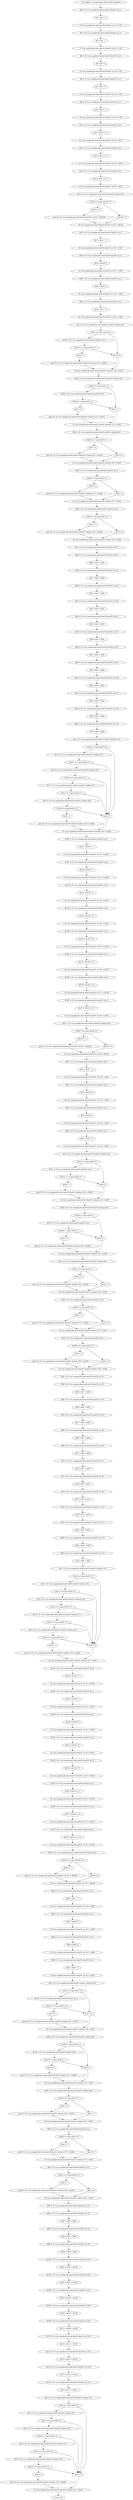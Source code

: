 digraph "unitGraph" {
    "r0 := @this: vm.compiler.jbe.dead.dead10.dead10"
    "$i0 = r0.<vm.compiler.jbe.dead.dead10.dead10: int j>"
    "$i1 = $i0 + 1"
    "r0.<vm.compiler.jbe.dead.dead10.dead10: int i1> = $i1"
    "$i2 = r0.<vm.compiler.jbe.dead.dead10.dead10: int j>"
    "$i3 = $i2 - 1"
    "r0.<vm.compiler.jbe.dead.dead10.dead10: int i2> = $i3"
    "$i4 = r0.<vm.compiler.jbe.dead.dead10.dead10: int j>"
    "$i5 = $i4 * 3"
    "r0.<vm.compiler.jbe.dead.dead10.dead10: int i3> = $i5"
    "$i6 = r0.<vm.compiler.jbe.dead.dead10.dead10: int j>"
    "$i7 = $i6 / 31"
    "r0.<vm.compiler.jbe.dead.dead10.dead10: int i4> = $i7"
    "$i8 = r0.<vm.compiler.jbe.dead.dead10.dead10: int j>"
    "$i9 = $i8 % 71"
    "r0.<vm.compiler.jbe.dead.dead10.dead10: int i5> = $i9"
    "$i10 = r0.<vm.compiler.jbe.dead.dead10.dead10: int j>"
    "$i11 = $i10 << 3"
    "r0.<vm.compiler.jbe.dead.dead10.dead10: int i6> = $i11"
    "$i12 = r0.<vm.compiler.jbe.dead.dead10.dead10: int j>"
    "$i13 = $i12 >> 4"
    "r0.<vm.compiler.jbe.dead.dead10.dead10: int i7> = $i13"
    "$i14 = r0.<vm.compiler.jbe.dead.dead10.dead10: int j>"
    "$i15 = $i14 >>> 5"
    "r0.<vm.compiler.jbe.dead.dead10.dead10: int i8> = $i15"
    "$z0 = r0.<vm.compiler.jbe.dead.dead10.dead10: boolean bol>"
    "if $z0 == 0 goto $b124 = 9"
    "$b124 = 7"
    "goto [?= r0.<vm.compiler.jbe.dead.dead10.dead10: int i9> = $b124]"
    "$b124 = 9"
    "r0.<vm.compiler.jbe.dead.dead10.dead10: int i9> = $b124"
    "$i16 = r0.<vm.compiler.jbe.dead.dead10.dead10: int j>"
    "$i17 = $i16 ^ -1"
    "r0.<vm.compiler.jbe.dead.dead10.dead10: int i10> = $i17"
    "$i18 = r0.<vm.compiler.jbe.dead.dead10.dead10: int j>"
    "$i19 = $i18 & 3"
    "r0.<vm.compiler.jbe.dead.dead10.dead10: int i11> = $i19"
    "$i20 = r0.<vm.compiler.jbe.dead.dead10.dead10: int j>"
    "$i21 = $i20 | 4"
    "r0.<vm.compiler.jbe.dead.dead10.dead10: int i12> = $i21"
    "$i22 = r0.<vm.compiler.jbe.dead.dead10.dead10: int j>"
    "$i23 = $i22 ^ 4"
    "r0.<vm.compiler.jbe.dead.dead10.dead10: int i13> = $i23"
    "$z1 = r0.<vm.compiler.jbe.dead.dead10.dead10: boolean bol>"
    "if $z1 == 0 goto $z19 = 0"
    "$i123 = r0.<vm.compiler.jbe.dead.dead10.dead10: int j>"
    "if $i123 >= 3 goto $z19 = 0"
    "$z19 = 1"
    "goto [?= r0.<vm.compiler.jbe.dead.dead10.dead10: boolean i14> = $z19]"
    "$z19 = 0"
    "r0.<vm.compiler.jbe.dead.dead10.dead10: boolean i14> = $z19"
    "$z20 = r0.<vm.compiler.jbe.dead.dead10.dead10: boolean bol>"
    "if $z20 != 0 goto $z21 = 1"
    "$i122 = r0.<vm.compiler.jbe.dead.dead10.dead10: int j>"
    "if $i122 > 4 goto $z21 = 1"
    "$z21 = 0"
    "goto [?= r0.<vm.compiler.jbe.dead.dead10.dead10: boolean i15> = $z21]"
    "$z21 = 1"
    "r0.<vm.compiler.jbe.dead.dead10.dead10: boolean i15> = $z21"
    "$z22 = r0.<vm.compiler.jbe.dead.dead10.dead10: boolean bol>"
    "if $z22 == 0 goto $z23 = 1"
    "$z23 = 0"
    "goto [?= r0.<vm.compiler.jbe.dead.dead10.dead10: boolean i16> = $z23]"
    "$z23 = 1"
    "r0.<vm.compiler.jbe.dead.dead10.dead10: boolean i16> = $z23"
    "$i24 = r0.<vm.compiler.jbe.dead.dead10.dead10: int j>"
    "if $i24 != 9 goto $z24 = 0"
    "$z24 = 1"
    "goto [?= r0.<vm.compiler.jbe.dead.dead10.dead10: boolean i17> = $z24]"
    "$z24 = 0"
    "r0.<vm.compiler.jbe.dead.dead10.dead10: boolean i17> = $z24"
    "$i25 = r0.<vm.compiler.jbe.dead.dead10.dead10: int j>"
    "if $i25 == 10 goto $z25 = 0"
    "$z25 = 1"
    "goto [?= r0.<vm.compiler.jbe.dead.dead10.dead10: boolean i18> = $z25]"
    "$z25 = 0"
    "r0.<vm.compiler.jbe.dead.dead10.dead10: boolean i18> = $z25"
    "$i27 = r0.<vm.compiler.jbe.dead.dead10.dead10: int i1>"
    "$i26 = r0.<vm.compiler.jbe.dead.dead10.dead10: int i2>"
    "$i29 = $i27 + $i26"
    "$i28 = r0.<vm.compiler.jbe.dead.dead10.dead10: int i3>"
    "$i31 = $i29 + $i28"
    "$i30 = r0.<vm.compiler.jbe.dead.dead10.dead10: int i4>"
    "$i33 = $i31 + $i30"
    "$i32 = r0.<vm.compiler.jbe.dead.dead10.dead10: int i5>"
    "$i35 = $i33 + $i32"
    "$i34 = r0.<vm.compiler.jbe.dead.dead10.dead10: int i6>"
    "$i37 = $i35 + $i34"
    "$i36 = r0.<vm.compiler.jbe.dead.dead10.dead10: int i7>"
    "$i39 = $i37 + $i36"
    "$i38 = r0.<vm.compiler.jbe.dead.dead10.dead10: int i8>"
    "$i41 = $i39 + $i38"
    "$i40 = r0.<vm.compiler.jbe.dead.dead10.dead10: int i9>"
    "$i43 = $i41 + $i40"
    "$i42 = r0.<vm.compiler.jbe.dead.dead10.dead10: int i10>"
    "$i45 = $i43 + $i42"
    "$i44 = r0.<vm.compiler.jbe.dead.dead10.dead10: int i11>"
    "$i47 = $i45 + $i44"
    "$i46 = r0.<vm.compiler.jbe.dead.dead10.dead10: int i12>"
    "$i49 = $i47 + $i46"
    "$i48 = r0.<vm.compiler.jbe.dead.dead10.dead10: int i13>"
    "i125 = $i49 + $i48"
    "$z2 = r0.<vm.compiler.jbe.dead.dead10.dead10: boolean i14>"
    "if $z2 == 0 goto $z26 = 0"
    "$z15 = r0.<vm.compiler.jbe.dead.dead10.dead10: boolean i15>"
    "if $z15 == 0 goto $z26 = 0"
    "$z16 = r0.<vm.compiler.jbe.dead.dead10.dead10: boolean i16>"
    "if $z16 == 0 goto $z26 = 0"
    "$z17 = r0.<vm.compiler.jbe.dead.dead10.dead10: boolean i17>"
    "if $z17 == 0 goto $z26 = 0"
    "$z18 = r0.<vm.compiler.jbe.dead.dead10.dead10: boolean i18>"
    "if $z18 == 0 goto $z26 = 0"
    "$z26 = 1"
    "goto [?= r0.<vm.compiler.jbe.dead.dead10.dead10: boolean i14> = $z26]"
    "$z26 = 0"
    "r0.<vm.compiler.jbe.dead.dead10.dead10: boolean i14> = $z26"
    "$i126 = r0.<vm.compiler.jbe.dead.dead10.dead10: int j>"
    "$i127 = $i126 + 1"
    "r0.<vm.compiler.jbe.dead.dead10.dead10: int i1> = $i127"
    "$i128 = r0.<vm.compiler.jbe.dead.dead10.dead10: int j>"
    "$i129 = $i128 - 1"
    "r0.<vm.compiler.jbe.dead.dead10.dead10: int i2> = $i129"
    "$i130 = r0.<vm.compiler.jbe.dead.dead10.dead10: int j>"
    "$i131 = $i130 * 3"
    "r0.<vm.compiler.jbe.dead.dead10.dead10: int i3> = $i131"
    "$i132 = r0.<vm.compiler.jbe.dead.dead10.dead10: int j>"
    "$i133 = $i132 / 31"
    "r0.<vm.compiler.jbe.dead.dead10.dead10: int i4> = $i133"
    "$i134 = r0.<vm.compiler.jbe.dead.dead10.dead10: int j>"
    "$i135 = $i134 % 71"
    "r0.<vm.compiler.jbe.dead.dead10.dead10: int i5> = $i135"
    "$i136 = r0.<vm.compiler.jbe.dead.dead10.dead10: int j>"
    "$i137 = $i136 << 3"
    "r0.<vm.compiler.jbe.dead.dead10.dead10: int i6> = $i137"
    "$i138 = r0.<vm.compiler.jbe.dead.dead10.dead10: int j>"
    "$i139 = $i138 >> 4"
    "r0.<vm.compiler.jbe.dead.dead10.dead10: int i7> = $i139"
    "$i140 = r0.<vm.compiler.jbe.dead.dead10.dead10: int j>"
    "$i141 = $i140 >>> 5"
    "r0.<vm.compiler.jbe.dead.dead10.dead10: int i8> = $i141"
    "$z27 = r0.<vm.compiler.jbe.dead.dead10.dead10: boolean bol>"
    "if $z27 == 0 goto $b142 = 9"
    "$b142 = 7"
    "goto [?= r0.<vm.compiler.jbe.dead.dead10.dead10: int i9> = $b142]"
    "$b142 = 9"
    "r0.<vm.compiler.jbe.dead.dead10.dead10: int i9> = $b142"
    "$i50 = r0.<vm.compiler.jbe.dead.dead10.dead10: int j>"
    "$i51 = $i50 ^ -1"
    "r0.<vm.compiler.jbe.dead.dead10.dead10: int i10> = $i51"
    "$i52 = r0.<vm.compiler.jbe.dead.dead10.dead10: int j>"
    "$i53 = $i52 & 3"
    "r0.<vm.compiler.jbe.dead.dead10.dead10: int i11> = $i53"
    "$i54 = r0.<vm.compiler.jbe.dead.dead10.dead10: int j>"
    "$i55 = $i54 | 4"
    "r0.<vm.compiler.jbe.dead.dead10.dead10: int i12> = $i55"
    "$i56 = r0.<vm.compiler.jbe.dead.dead10.dead10: int j>"
    "$i57 = $i56 ^ 4"
    "r0.<vm.compiler.jbe.dead.dead10.dead10: int i13> = $i57"
    "$z3 = r0.<vm.compiler.jbe.dead.dead10.dead10: boolean bol>"
    "if $z3 == 0 goto $z28 = 0"
    "$i121 = r0.<vm.compiler.jbe.dead.dead10.dead10: int j>"
    "if $i121 >= 3 goto $z28 = 0"
    "$z28 = 1"
    "goto [?= r0.<vm.compiler.jbe.dead.dead10.dead10: boolean i14> = $z28]"
    "$z28 = 0"
    "r0.<vm.compiler.jbe.dead.dead10.dead10: boolean i14> = $z28"
    "$z29 = r0.<vm.compiler.jbe.dead.dead10.dead10: boolean bol>"
    "if $z29 != 0 goto $z30 = 1"
    "$i120 = r0.<vm.compiler.jbe.dead.dead10.dead10: int j>"
    "if $i120 > 4 goto $z30 = 1"
    "$z30 = 0"
    "goto [?= r0.<vm.compiler.jbe.dead.dead10.dead10: boolean i15> = $z30]"
    "$z30 = 1"
    "r0.<vm.compiler.jbe.dead.dead10.dead10: boolean i15> = $z30"
    "$z31 = r0.<vm.compiler.jbe.dead.dead10.dead10: boolean bol>"
    "if $z31 == 0 goto $z32 = 1"
    "$z32 = 0"
    "goto [?= r0.<vm.compiler.jbe.dead.dead10.dead10: boolean i16> = $z32]"
    "$z32 = 1"
    "r0.<vm.compiler.jbe.dead.dead10.dead10: boolean i16> = $z32"
    "$i58 = r0.<vm.compiler.jbe.dead.dead10.dead10: int j>"
    "if $i58 != 9 goto $z33 = 0"
    "$z33 = 1"
    "goto [?= r0.<vm.compiler.jbe.dead.dead10.dead10: boolean i17> = $z33]"
    "$z33 = 0"
    "r0.<vm.compiler.jbe.dead.dead10.dead10: boolean i17> = $z33"
    "$i59 = r0.<vm.compiler.jbe.dead.dead10.dead10: int j>"
    "if $i59 == 10 goto $z34 = 0"
    "$z34 = 1"
    "goto [?= r0.<vm.compiler.jbe.dead.dead10.dead10: boolean i18> = $z34]"
    "$z34 = 0"
    "r0.<vm.compiler.jbe.dead.dead10.dead10: boolean i18> = $z34"
    "$i61 = r0.<vm.compiler.jbe.dead.dead10.dead10: int i1>"
    "$i60 = r0.<vm.compiler.jbe.dead.dead10.dead10: int i2>"
    "$i63 = $i61 + $i60"
    "$i62 = r0.<vm.compiler.jbe.dead.dead10.dead10: int i3>"
    "$i65 = $i63 + $i62"
    "$i64 = r0.<vm.compiler.jbe.dead.dead10.dead10: int i4>"
    "$i67 = $i65 + $i64"
    "$i66 = r0.<vm.compiler.jbe.dead.dead10.dead10: int i5>"
    "$i69 = $i67 + $i66"
    "$i68 = r0.<vm.compiler.jbe.dead.dead10.dead10: int i6>"
    "$i71 = $i69 + $i68"
    "$i70 = r0.<vm.compiler.jbe.dead.dead10.dead10: int i7>"
    "$i73 = $i71 + $i70"
    "$i72 = r0.<vm.compiler.jbe.dead.dead10.dead10: int i8>"
    "$i75 = $i73 + $i72"
    "$i74 = r0.<vm.compiler.jbe.dead.dead10.dead10: int i9>"
    "$i77 = $i75 + $i74"
    "$i76 = r0.<vm.compiler.jbe.dead.dead10.dead10: int i10>"
    "$i79 = $i77 + $i76"
    "$i78 = r0.<vm.compiler.jbe.dead.dead10.dead10: int i11>"
    "$i81 = $i79 + $i78"
    "$i80 = r0.<vm.compiler.jbe.dead.dead10.dead10: int i12>"
    "$i83 = $i81 + $i80"
    "$i82 = r0.<vm.compiler.jbe.dead.dead10.dead10: int i13>"
    "i143 = $i83 + $i82"
    "$z4 = r0.<vm.compiler.jbe.dead.dead10.dead10: boolean i14>"
    "if $z4 == 0 goto $z35 = 0"
    "$z11 = r0.<vm.compiler.jbe.dead.dead10.dead10: boolean i15>"
    "if $z11 == 0 goto $z35 = 0"
    "$z12 = r0.<vm.compiler.jbe.dead.dead10.dead10: boolean i16>"
    "if $z12 == 0 goto $z35 = 0"
    "$z13 = r0.<vm.compiler.jbe.dead.dead10.dead10: boolean i17>"
    "if $z13 == 0 goto $z35 = 0"
    "$z14 = r0.<vm.compiler.jbe.dead.dead10.dead10: boolean i18>"
    "if $z14 == 0 goto $z35 = 0"
    "$z35 = 1"
    "goto [?= r0.<vm.compiler.jbe.dead.dead10.dead10: boolean i14> = $z35]"
    "$z35 = 0"
    "r0.<vm.compiler.jbe.dead.dead10.dead10: boolean i14> = $z35"
    "$i144 = r0.<vm.compiler.jbe.dead.dead10.dead10: int j>"
    "$i145 = $i144 + 1"
    "r0.<vm.compiler.jbe.dead.dead10.dead10: int i1> = $i145"
    "$i146 = r0.<vm.compiler.jbe.dead.dead10.dead10: int j>"
    "$i147 = $i146 - 1"
    "r0.<vm.compiler.jbe.dead.dead10.dead10: int i2> = $i147"
    "$i148 = r0.<vm.compiler.jbe.dead.dead10.dead10: int j>"
    "$i149 = $i148 * 3"
    "r0.<vm.compiler.jbe.dead.dead10.dead10: int i3> = $i149"
    "$i150 = r0.<vm.compiler.jbe.dead.dead10.dead10: int j>"
    "$i151 = $i150 / 31"
    "r0.<vm.compiler.jbe.dead.dead10.dead10: int i4> = $i151"
    "$i152 = r0.<vm.compiler.jbe.dead.dead10.dead10: int j>"
    "$i153 = $i152 % 71"
    "r0.<vm.compiler.jbe.dead.dead10.dead10: int i5> = $i153"
    "$i154 = r0.<vm.compiler.jbe.dead.dead10.dead10: int j>"
    "$i155 = $i154 << 3"
    "r0.<vm.compiler.jbe.dead.dead10.dead10: int i6> = $i155"
    "$i156 = r0.<vm.compiler.jbe.dead.dead10.dead10: int j>"
    "$i157 = $i156 >> 4"
    "r0.<vm.compiler.jbe.dead.dead10.dead10: int i7> = $i157"
    "$i158 = r0.<vm.compiler.jbe.dead.dead10.dead10: int j>"
    "$i159 = $i158 >>> 5"
    "r0.<vm.compiler.jbe.dead.dead10.dead10: int i8> = $i159"
    "$z36 = r0.<vm.compiler.jbe.dead.dead10.dead10: boolean bol>"
    "if $z36 == 0 goto $b160 = 9"
    "$b160 = 7"
    "goto [?= r0.<vm.compiler.jbe.dead.dead10.dead10: int i9> = $b160]"
    "$b160 = 9"
    "r0.<vm.compiler.jbe.dead.dead10.dead10: int i9> = $b160"
    "$i84 = r0.<vm.compiler.jbe.dead.dead10.dead10: int j>"
    "$i85 = $i84 ^ -1"
    "r0.<vm.compiler.jbe.dead.dead10.dead10: int i10> = $i85"
    "$i86 = r0.<vm.compiler.jbe.dead.dead10.dead10: int j>"
    "$i87 = $i86 & 3"
    "r0.<vm.compiler.jbe.dead.dead10.dead10: int i11> = $i87"
    "$i88 = r0.<vm.compiler.jbe.dead.dead10.dead10: int j>"
    "$i89 = $i88 | 4"
    "r0.<vm.compiler.jbe.dead.dead10.dead10: int i12> = $i89"
    "$i90 = r0.<vm.compiler.jbe.dead.dead10.dead10: int j>"
    "$i91 = $i90 ^ 4"
    "r0.<vm.compiler.jbe.dead.dead10.dead10: int i13> = $i91"
    "$z5 = r0.<vm.compiler.jbe.dead.dead10.dead10: boolean bol>"
    "if $z5 == 0 goto $z37 = 0"
    "$i119 = r0.<vm.compiler.jbe.dead.dead10.dead10: int j>"
    "if $i119 >= 3 goto $z37 = 0"
    "$z37 = 1"
    "goto [?= r0.<vm.compiler.jbe.dead.dead10.dead10: boolean i14> = $z37]"
    "$z37 = 0"
    "r0.<vm.compiler.jbe.dead.dead10.dead10: boolean i14> = $z37"
    "$z38 = r0.<vm.compiler.jbe.dead.dead10.dead10: boolean bol>"
    "if $z38 != 0 goto $z39 = 1"
    "$i118 = r0.<vm.compiler.jbe.dead.dead10.dead10: int j>"
    "if $i118 > 4 goto $z39 = 1"
    "$z39 = 0"
    "goto [?= r0.<vm.compiler.jbe.dead.dead10.dead10: boolean i15> = $z39]"
    "$z39 = 1"
    "r0.<vm.compiler.jbe.dead.dead10.dead10: boolean i15> = $z39"
    "$z40 = r0.<vm.compiler.jbe.dead.dead10.dead10: boolean bol>"
    "if $z40 == 0 goto $z41 = 1"
    "$z41 = 0"
    "goto [?= r0.<vm.compiler.jbe.dead.dead10.dead10: boolean i16> = $z41]"
    "$z41 = 1"
    "r0.<vm.compiler.jbe.dead.dead10.dead10: boolean i16> = $z41"
    "$i92 = r0.<vm.compiler.jbe.dead.dead10.dead10: int j>"
    "if $i92 != 9 goto $z42 = 0"
    "$z42 = 1"
    "goto [?= r0.<vm.compiler.jbe.dead.dead10.dead10: boolean i17> = $z42]"
    "$z42 = 0"
    "r0.<vm.compiler.jbe.dead.dead10.dead10: boolean i17> = $z42"
    "$i93 = r0.<vm.compiler.jbe.dead.dead10.dead10: int j>"
    "if $i93 == 10 goto $z43 = 0"
    "$z43 = 1"
    "goto [?= r0.<vm.compiler.jbe.dead.dead10.dead10: boolean i18> = $z43]"
    "$z43 = 0"
    "r0.<vm.compiler.jbe.dead.dead10.dead10: boolean i18> = $z43"
    "$i95 = r0.<vm.compiler.jbe.dead.dead10.dead10: int i1>"
    "$i94 = r0.<vm.compiler.jbe.dead.dead10.dead10: int i2>"
    "$i97 = $i95 + $i94"
    "$i96 = r0.<vm.compiler.jbe.dead.dead10.dead10: int i3>"
    "$i99 = $i97 + $i96"
    "$i98 = r0.<vm.compiler.jbe.dead.dead10.dead10: int i4>"
    "$i101 = $i99 + $i98"
    "$i100 = r0.<vm.compiler.jbe.dead.dead10.dead10: int i5>"
    "$i103 = $i101 + $i100"
    "$i102 = r0.<vm.compiler.jbe.dead.dead10.dead10: int i6>"
    "$i105 = $i103 + $i102"
    "$i104 = r0.<vm.compiler.jbe.dead.dead10.dead10: int i7>"
    "$i107 = $i105 + $i104"
    "$i106 = r0.<vm.compiler.jbe.dead.dead10.dead10: int i8>"
    "$i109 = $i107 + $i106"
    "$i108 = r0.<vm.compiler.jbe.dead.dead10.dead10: int i9>"
    "$i111 = $i109 + $i108"
    "$i110 = r0.<vm.compiler.jbe.dead.dead10.dead10: int i10>"
    "$i113 = $i111 + $i110"
    "$i112 = r0.<vm.compiler.jbe.dead.dead10.dead10: int i11>"
    "$i115 = $i113 + $i112"
    "$i114 = r0.<vm.compiler.jbe.dead.dead10.dead10: int i12>"
    "$i117 = $i115 + $i114"
    "$i116 = r0.<vm.compiler.jbe.dead.dead10.dead10: int i13>"
    "i161 = $i117 + $i116"
    "$z6 = r0.<vm.compiler.jbe.dead.dead10.dead10: boolean i14>"
    "if $z6 == 0 goto $z44 = 0"
    "$z7 = r0.<vm.compiler.jbe.dead.dead10.dead10: boolean i15>"
    "if $z7 == 0 goto $z44 = 0"
    "$z8 = r0.<vm.compiler.jbe.dead.dead10.dead10: boolean i16>"
    "if $z8 == 0 goto $z44 = 0"
    "$z9 = r0.<vm.compiler.jbe.dead.dead10.dead10: boolean i17>"
    "if $z9 == 0 goto $z44 = 0"
    "$z10 = r0.<vm.compiler.jbe.dead.dead10.dead10: boolean i18>"
    "if $z10 == 0 goto $z44 = 0"
    "$z44 = 1"
    "goto [?= r0.<vm.compiler.jbe.dead.dead10.dead10: boolean i14> = $z44]"
    "$z44 = 0"
    "r0.<vm.compiler.jbe.dead.dead10.dead10: boolean i14> = $z44"
    "return i161"
    "r0 := @this: vm.compiler.jbe.dead.dead10.dead10"->"$i0 = r0.<vm.compiler.jbe.dead.dead10.dead10: int j>";
    "$i0 = r0.<vm.compiler.jbe.dead.dead10.dead10: int j>"->"$i1 = $i0 + 1";
    "$i1 = $i0 + 1"->"r0.<vm.compiler.jbe.dead.dead10.dead10: int i1> = $i1";
    "r0.<vm.compiler.jbe.dead.dead10.dead10: int i1> = $i1"->"$i2 = r0.<vm.compiler.jbe.dead.dead10.dead10: int j>";
    "$i2 = r0.<vm.compiler.jbe.dead.dead10.dead10: int j>"->"$i3 = $i2 - 1";
    "$i3 = $i2 - 1"->"r0.<vm.compiler.jbe.dead.dead10.dead10: int i2> = $i3";
    "r0.<vm.compiler.jbe.dead.dead10.dead10: int i2> = $i3"->"$i4 = r0.<vm.compiler.jbe.dead.dead10.dead10: int j>";
    "$i4 = r0.<vm.compiler.jbe.dead.dead10.dead10: int j>"->"$i5 = $i4 * 3";
    "$i5 = $i4 * 3"->"r0.<vm.compiler.jbe.dead.dead10.dead10: int i3> = $i5";
    "r0.<vm.compiler.jbe.dead.dead10.dead10: int i3> = $i5"->"$i6 = r0.<vm.compiler.jbe.dead.dead10.dead10: int j>";
    "$i6 = r0.<vm.compiler.jbe.dead.dead10.dead10: int j>"->"$i7 = $i6 / 31";
    "$i7 = $i6 / 31"->"r0.<vm.compiler.jbe.dead.dead10.dead10: int i4> = $i7";
    "r0.<vm.compiler.jbe.dead.dead10.dead10: int i4> = $i7"->"$i8 = r0.<vm.compiler.jbe.dead.dead10.dead10: int j>";
    "$i8 = r0.<vm.compiler.jbe.dead.dead10.dead10: int j>"->"$i9 = $i8 % 71";
    "$i9 = $i8 % 71"->"r0.<vm.compiler.jbe.dead.dead10.dead10: int i5> = $i9";
    "r0.<vm.compiler.jbe.dead.dead10.dead10: int i5> = $i9"->"$i10 = r0.<vm.compiler.jbe.dead.dead10.dead10: int j>";
    "$i10 = r0.<vm.compiler.jbe.dead.dead10.dead10: int j>"->"$i11 = $i10 << 3";
    "$i11 = $i10 << 3"->"r0.<vm.compiler.jbe.dead.dead10.dead10: int i6> = $i11";
    "r0.<vm.compiler.jbe.dead.dead10.dead10: int i6> = $i11"->"$i12 = r0.<vm.compiler.jbe.dead.dead10.dead10: int j>";
    "$i12 = r0.<vm.compiler.jbe.dead.dead10.dead10: int j>"->"$i13 = $i12 >> 4";
    "$i13 = $i12 >> 4"->"r0.<vm.compiler.jbe.dead.dead10.dead10: int i7> = $i13";
    "r0.<vm.compiler.jbe.dead.dead10.dead10: int i7> = $i13"->"$i14 = r0.<vm.compiler.jbe.dead.dead10.dead10: int j>";
    "$i14 = r0.<vm.compiler.jbe.dead.dead10.dead10: int j>"->"$i15 = $i14 >>> 5";
    "$i15 = $i14 >>> 5"->"r0.<vm.compiler.jbe.dead.dead10.dead10: int i8> = $i15";
    "r0.<vm.compiler.jbe.dead.dead10.dead10: int i8> = $i15"->"$z0 = r0.<vm.compiler.jbe.dead.dead10.dead10: boolean bol>";
    "$z0 = r0.<vm.compiler.jbe.dead.dead10.dead10: boolean bol>"->"if $z0 == 0 goto $b124 = 9";
    "if $z0 == 0 goto $b124 = 9"->"$b124 = 7";
    "if $z0 == 0 goto $b124 = 9"->"$b124 = 9";
    "$b124 = 7"->"goto [?= r0.<vm.compiler.jbe.dead.dead10.dead10: int i9> = $b124]";
    "goto [?= r0.<vm.compiler.jbe.dead.dead10.dead10: int i9> = $b124]"->"r0.<vm.compiler.jbe.dead.dead10.dead10: int i9> = $b124";
    "$b124 = 9"->"r0.<vm.compiler.jbe.dead.dead10.dead10: int i9> = $b124";
    "r0.<vm.compiler.jbe.dead.dead10.dead10: int i9> = $b124"->"$i16 = r0.<vm.compiler.jbe.dead.dead10.dead10: int j>";
    "$i16 = r0.<vm.compiler.jbe.dead.dead10.dead10: int j>"->"$i17 = $i16 ^ -1";
    "$i17 = $i16 ^ -1"->"r0.<vm.compiler.jbe.dead.dead10.dead10: int i10> = $i17";
    "r0.<vm.compiler.jbe.dead.dead10.dead10: int i10> = $i17"->"$i18 = r0.<vm.compiler.jbe.dead.dead10.dead10: int j>";
    "$i18 = r0.<vm.compiler.jbe.dead.dead10.dead10: int j>"->"$i19 = $i18 & 3";
    "$i19 = $i18 & 3"->"r0.<vm.compiler.jbe.dead.dead10.dead10: int i11> = $i19";
    "r0.<vm.compiler.jbe.dead.dead10.dead10: int i11> = $i19"->"$i20 = r0.<vm.compiler.jbe.dead.dead10.dead10: int j>";
    "$i20 = r0.<vm.compiler.jbe.dead.dead10.dead10: int j>"->"$i21 = $i20 | 4";
    "$i21 = $i20 | 4"->"r0.<vm.compiler.jbe.dead.dead10.dead10: int i12> = $i21";
    "r0.<vm.compiler.jbe.dead.dead10.dead10: int i12> = $i21"->"$i22 = r0.<vm.compiler.jbe.dead.dead10.dead10: int j>";
    "$i22 = r0.<vm.compiler.jbe.dead.dead10.dead10: int j>"->"$i23 = $i22 ^ 4";
    "$i23 = $i22 ^ 4"->"r0.<vm.compiler.jbe.dead.dead10.dead10: int i13> = $i23";
    "r0.<vm.compiler.jbe.dead.dead10.dead10: int i13> = $i23"->"$z1 = r0.<vm.compiler.jbe.dead.dead10.dead10: boolean bol>";
    "$z1 = r0.<vm.compiler.jbe.dead.dead10.dead10: boolean bol>"->"if $z1 == 0 goto $z19 = 0";
    "if $z1 == 0 goto $z19 = 0"->"$i123 = r0.<vm.compiler.jbe.dead.dead10.dead10: int j>";
    "if $z1 == 0 goto $z19 = 0"->"$z19 = 0";
    "$i123 = r0.<vm.compiler.jbe.dead.dead10.dead10: int j>"->"if $i123 >= 3 goto $z19 = 0";
    "if $i123 >= 3 goto $z19 = 0"->"$z19 = 1";
    "if $i123 >= 3 goto $z19 = 0"->"$z19 = 0";
    "$z19 = 1"->"goto [?= r0.<vm.compiler.jbe.dead.dead10.dead10: boolean i14> = $z19]";
    "goto [?= r0.<vm.compiler.jbe.dead.dead10.dead10: boolean i14> = $z19]"->"r0.<vm.compiler.jbe.dead.dead10.dead10: boolean i14> = $z19";
    "$z19 = 0"->"r0.<vm.compiler.jbe.dead.dead10.dead10: boolean i14> = $z19";
    "r0.<vm.compiler.jbe.dead.dead10.dead10: boolean i14> = $z19"->"$z20 = r0.<vm.compiler.jbe.dead.dead10.dead10: boolean bol>";
    "$z20 = r0.<vm.compiler.jbe.dead.dead10.dead10: boolean bol>"->"if $z20 != 0 goto $z21 = 1";
    "if $z20 != 0 goto $z21 = 1"->"$i122 = r0.<vm.compiler.jbe.dead.dead10.dead10: int j>";
    "if $z20 != 0 goto $z21 = 1"->"$z21 = 1";
    "$i122 = r0.<vm.compiler.jbe.dead.dead10.dead10: int j>"->"if $i122 > 4 goto $z21 = 1";
    "if $i122 > 4 goto $z21 = 1"->"$z21 = 0";
    "if $i122 > 4 goto $z21 = 1"->"$z21 = 1";
    "$z21 = 0"->"goto [?= r0.<vm.compiler.jbe.dead.dead10.dead10: boolean i15> = $z21]";
    "goto [?= r0.<vm.compiler.jbe.dead.dead10.dead10: boolean i15> = $z21]"->"r0.<vm.compiler.jbe.dead.dead10.dead10: boolean i15> = $z21";
    "$z21 = 1"->"r0.<vm.compiler.jbe.dead.dead10.dead10: boolean i15> = $z21";
    "r0.<vm.compiler.jbe.dead.dead10.dead10: boolean i15> = $z21"->"$z22 = r0.<vm.compiler.jbe.dead.dead10.dead10: boolean bol>";
    "$z22 = r0.<vm.compiler.jbe.dead.dead10.dead10: boolean bol>"->"if $z22 == 0 goto $z23 = 1";
    "if $z22 == 0 goto $z23 = 1"->"$z23 = 0";
    "if $z22 == 0 goto $z23 = 1"->"$z23 = 1";
    "$z23 = 0"->"goto [?= r0.<vm.compiler.jbe.dead.dead10.dead10: boolean i16> = $z23]";
    "goto [?= r0.<vm.compiler.jbe.dead.dead10.dead10: boolean i16> = $z23]"->"r0.<vm.compiler.jbe.dead.dead10.dead10: boolean i16> = $z23";
    "$z23 = 1"->"r0.<vm.compiler.jbe.dead.dead10.dead10: boolean i16> = $z23";
    "r0.<vm.compiler.jbe.dead.dead10.dead10: boolean i16> = $z23"->"$i24 = r0.<vm.compiler.jbe.dead.dead10.dead10: int j>";
    "$i24 = r0.<vm.compiler.jbe.dead.dead10.dead10: int j>"->"if $i24 != 9 goto $z24 = 0";
    "if $i24 != 9 goto $z24 = 0"->"$z24 = 1";
    "if $i24 != 9 goto $z24 = 0"->"$z24 = 0";
    "$z24 = 1"->"goto [?= r0.<vm.compiler.jbe.dead.dead10.dead10: boolean i17> = $z24]";
    "goto [?= r0.<vm.compiler.jbe.dead.dead10.dead10: boolean i17> = $z24]"->"r0.<vm.compiler.jbe.dead.dead10.dead10: boolean i17> = $z24";
    "$z24 = 0"->"r0.<vm.compiler.jbe.dead.dead10.dead10: boolean i17> = $z24";
    "r0.<vm.compiler.jbe.dead.dead10.dead10: boolean i17> = $z24"->"$i25 = r0.<vm.compiler.jbe.dead.dead10.dead10: int j>";
    "$i25 = r0.<vm.compiler.jbe.dead.dead10.dead10: int j>"->"if $i25 == 10 goto $z25 = 0";
    "if $i25 == 10 goto $z25 = 0"->"$z25 = 1";
    "if $i25 == 10 goto $z25 = 0"->"$z25 = 0";
    "$z25 = 1"->"goto [?= r0.<vm.compiler.jbe.dead.dead10.dead10: boolean i18> = $z25]";
    "goto [?= r0.<vm.compiler.jbe.dead.dead10.dead10: boolean i18> = $z25]"->"r0.<vm.compiler.jbe.dead.dead10.dead10: boolean i18> = $z25";
    "$z25 = 0"->"r0.<vm.compiler.jbe.dead.dead10.dead10: boolean i18> = $z25";
    "r0.<vm.compiler.jbe.dead.dead10.dead10: boolean i18> = $z25"->"$i27 = r0.<vm.compiler.jbe.dead.dead10.dead10: int i1>";
    "$i27 = r0.<vm.compiler.jbe.dead.dead10.dead10: int i1>"->"$i26 = r0.<vm.compiler.jbe.dead.dead10.dead10: int i2>";
    "$i26 = r0.<vm.compiler.jbe.dead.dead10.dead10: int i2>"->"$i29 = $i27 + $i26";
    "$i29 = $i27 + $i26"->"$i28 = r0.<vm.compiler.jbe.dead.dead10.dead10: int i3>";
    "$i28 = r0.<vm.compiler.jbe.dead.dead10.dead10: int i3>"->"$i31 = $i29 + $i28";
    "$i31 = $i29 + $i28"->"$i30 = r0.<vm.compiler.jbe.dead.dead10.dead10: int i4>";
    "$i30 = r0.<vm.compiler.jbe.dead.dead10.dead10: int i4>"->"$i33 = $i31 + $i30";
    "$i33 = $i31 + $i30"->"$i32 = r0.<vm.compiler.jbe.dead.dead10.dead10: int i5>";
    "$i32 = r0.<vm.compiler.jbe.dead.dead10.dead10: int i5>"->"$i35 = $i33 + $i32";
    "$i35 = $i33 + $i32"->"$i34 = r0.<vm.compiler.jbe.dead.dead10.dead10: int i6>";
    "$i34 = r0.<vm.compiler.jbe.dead.dead10.dead10: int i6>"->"$i37 = $i35 + $i34";
    "$i37 = $i35 + $i34"->"$i36 = r0.<vm.compiler.jbe.dead.dead10.dead10: int i7>";
    "$i36 = r0.<vm.compiler.jbe.dead.dead10.dead10: int i7>"->"$i39 = $i37 + $i36";
    "$i39 = $i37 + $i36"->"$i38 = r0.<vm.compiler.jbe.dead.dead10.dead10: int i8>";
    "$i38 = r0.<vm.compiler.jbe.dead.dead10.dead10: int i8>"->"$i41 = $i39 + $i38";
    "$i41 = $i39 + $i38"->"$i40 = r0.<vm.compiler.jbe.dead.dead10.dead10: int i9>";
    "$i40 = r0.<vm.compiler.jbe.dead.dead10.dead10: int i9>"->"$i43 = $i41 + $i40";
    "$i43 = $i41 + $i40"->"$i42 = r0.<vm.compiler.jbe.dead.dead10.dead10: int i10>";
    "$i42 = r0.<vm.compiler.jbe.dead.dead10.dead10: int i10>"->"$i45 = $i43 + $i42";
    "$i45 = $i43 + $i42"->"$i44 = r0.<vm.compiler.jbe.dead.dead10.dead10: int i11>";
    "$i44 = r0.<vm.compiler.jbe.dead.dead10.dead10: int i11>"->"$i47 = $i45 + $i44";
    "$i47 = $i45 + $i44"->"$i46 = r0.<vm.compiler.jbe.dead.dead10.dead10: int i12>";
    "$i46 = r0.<vm.compiler.jbe.dead.dead10.dead10: int i12>"->"$i49 = $i47 + $i46";
    "$i49 = $i47 + $i46"->"$i48 = r0.<vm.compiler.jbe.dead.dead10.dead10: int i13>";
    "$i48 = r0.<vm.compiler.jbe.dead.dead10.dead10: int i13>"->"i125 = $i49 + $i48";
    "i125 = $i49 + $i48"->"$z2 = r0.<vm.compiler.jbe.dead.dead10.dead10: boolean i14>";
    "$z2 = r0.<vm.compiler.jbe.dead.dead10.dead10: boolean i14>"->"if $z2 == 0 goto $z26 = 0";
    "if $z2 == 0 goto $z26 = 0"->"$z15 = r0.<vm.compiler.jbe.dead.dead10.dead10: boolean i15>";
    "if $z2 == 0 goto $z26 = 0"->"$z26 = 0";
    "$z15 = r0.<vm.compiler.jbe.dead.dead10.dead10: boolean i15>"->"if $z15 == 0 goto $z26 = 0";
    "if $z15 == 0 goto $z26 = 0"->"$z16 = r0.<vm.compiler.jbe.dead.dead10.dead10: boolean i16>";
    "if $z15 == 0 goto $z26 = 0"->"$z26 = 0";
    "$z16 = r0.<vm.compiler.jbe.dead.dead10.dead10: boolean i16>"->"if $z16 == 0 goto $z26 = 0";
    "if $z16 == 0 goto $z26 = 0"->"$z17 = r0.<vm.compiler.jbe.dead.dead10.dead10: boolean i17>";
    "if $z16 == 0 goto $z26 = 0"->"$z26 = 0";
    "$z17 = r0.<vm.compiler.jbe.dead.dead10.dead10: boolean i17>"->"if $z17 == 0 goto $z26 = 0";
    "if $z17 == 0 goto $z26 = 0"->"$z18 = r0.<vm.compiler.jbe.dead.dead10.dead10: boolean i18>";
    "if $z17 == 0 goto $z26 = 0"->"$z26 = 0";
    "$z18 = r0.<vm.compiler.jbe.dead.dead10.dead10: boolean i18>"->"if $z18 == 0 goto $z26 = 0";
    "if $z18 == 0 goto $z26 = 0"->"$z26 = 1";
    "if $z18 == 0 goto $z26 = 0"->"$z26 = 0";
    "$z26 = 1"->"goto [?= r0.<vm.compiler.jbe.dead.dead10.dead10: boolean i14> = $z26]";
    "goto [?= r0.<vm.compiler.jbe.dead.dead10.dead10: boolean i14> = $z26]"->"r0.<vm.compiler.jbe.dead.dead10.dead10: boolean i14> = $z26";
    "$z26 = 0"->"r0.<vm.compiler.jbe.dead.dead10.dead10: boolean i14> = $z26";
    "r0.<vm.compiler.jbe.dead.dead10.dead10: boolean i14> = $z26"->"$i126 = r0.<vm.compiler.jbe.dead.dead10.dead10: int j>";
    "$i126 = r0.<vm.compiler.jbe.dead.dead10.dead10: int j>"->"$i127 = $i126 + 1";
    "$i127 = $i126 + 1"->"r0.<vm.compiler.jbe.dead.dead10.dead10: int i1> = $i127";
    "r0.<vm.compiler.jbe.dead.dead10.dead10: int i1> = $i127"->"$i128 = r0.<vm.compiler.jbe.dead.dead10.dead10: int j>";
    "$i128 = r0.<vm.compiler.jbe.dead.dead10.dead10: int j>"->"$i129 = $i128 - 1";
    "$i129 = $i128 - 1"->"r0.<vm.compiler.jbe.dead.dead10.dead10: int i2> = $i129";
    "r0.<vm.compiler.jbe.dead.dead10.dead10: int i2> = $i129"->"$i130 = r0.<vm.compiler.jbe.dead.dead10.dead10: int j>";
    "$i130 = r0.<vm.compiler.jbe.dead.dead10.dead10: int j>"->"$i131 = $i130 * 3";
    "$i131 = $i130 * 3"->"r0.<vm.compiler.jbe.dead.dead10.dead10: int i3> = $i131";
    "r0.<vm.compiler.jbe.dead.dead10.dead10: int i3> = $i131"->"$i132 = r0.<vm.compiler.jbe.dead.dead10.dead10: int j>";
    "$i132 = r0.<vm.compiler.jbe.dead.dead10.dead10: int j>"->"$i133 = $i132 / 31";
    "$i133 = $i132 / 31"->"r0.<vm.compiler.jbe.dead.dead10.dead10: int i4> = $i133";
    "r0.<vm.compiler.jbe.dead.dead10.dead10: int i4> = $i133"->"$i134 = r0.<vm.compiler.jbe.dead.dead10.dead10: int j>";
    "$i134 = r0.<vm.compiler.jbe.dead.dead10.dead10: int j>"->"$i135 = $i134 % 71";
    "$i135 = $i134 % 71"->"r0.<vm.compiler.jbe.dead.dead10.dead10: int i5> = $i135";
    "r0.<vm.compiler.jbe.dead.dead10.dead10: int i5> = $i135"->"$i136 = r0.<vm.compiler.jbe.dead.dead10.dead10: int j>";
    "$i136 = r0.<vm.compiler.jbe.dead.dead10.dead10: int j>"->"$i137 = $i136 << 3";
    "$i137 = $i136 << 3"->"r0.<vm.compiler.jbe.dead.dead10.dead10: int i6> = $i137";
    "r0.<vm.compiler.jbe.dead.dead10.dead10: int i6> = $i137"->"$i138 = r0.<vm.compiler.jbe.dead.dead10.dead10: int j>";
    "$i138 = r0.<vm.compiler.jbe.dead.dead10.dead10: int j>"->"$i139 = $i138 >> 4";
    "$i139 = $i138 >> 4"->"r0.<vm.compiler.jbe.dead.dead10.dead10: int i7> = $i139";
    "r0.<vm.compiler.jbe.dead.dead10.dead10: int i7> = $i139"->"$i140 = r0.<vm.compiler.jbe.dead.dead10.dead10: int j>";
    "$i140 = r0.<vm.compiler.jbe.dead.dead10.dead10: int j>"->"$i141 = $i140 >>> 5";
    "$i141 = $i140 >>> 5"->"r0.<vm.compiler.jbe.dead.dead10.dead10: int i8> = $i141";
    "r0.<vm.compiler.jbe.dead.dead10.dead10: int i8> = $i141"->"$z27 = r0.<vm.compiler.jbe.dead.dead10.dead10: boolean bol>";
    "$z27 = r0.<vm.compiler.jbe.dead.dead10.dead10: boolean bol>"->"if $z27 == 0 goto $b142 = 9";
    "if $z27 == 0 goto $b142 = 9"->"$b142 = 7";
    "if $z27 == 0 goto $b142 = 9"->"$b142 = 9";
    "$b142 = 7"->"goto [?= r0.<vm.compiler.jbe.dead.dead10.dead10: int i9> = $b142]";
    "goto [?= r0.<vm.compiler.jbe.dead.dead10.dead10: int i9> = $b142]"->"r0.<vm.compiler.jbe.dead.dead10.dead10: int i9> = $b142";
    "$b142 = 9"->"r0.<vm.compiler.jbe.dead.dead10.dead10: int i9> = $b142";
    "r0.<vm.compiler.jbe.dead.dead10.dead10: int i9> = $b142"->"$i50 = r0.<vm.compiler.jbe.dead.dead10.dead10: int j>";
    "$i50 = r0.<vm.compiler.jbe.dead.dead10.dead10: int j>"->"$i51 = $i50 ^ -1";
    "$i51 = $i50 ^ -1"->"r0.<vm.compiler.jbe.dead.dead10.dead10: int i10> = $i51";
    "r0.<vm.compiler.jbe.dead.dead10.dead10: int i10> = $i51"->"$i52 = r0.<vm.compiler.jbe.dead.dead10.dead10: int j>";
    "$i52 = r0.<vm.compiler.jbe.dead.dead10.dead10: int j>"->"$i53 = $i52 & 3";
    "$i53 = $i52 & 3"->"r0.<vm.compiler.jbe.dead.dead10.dead10: int i11> = $i53";
    "r0.<vm.compiler.jbe.dead.dead10.dead10: int i11> = $i53"->"$i54 = r0.<vm.compiler.jbe.dead.dead10.dead10: int j>";
    "$i54 = r0.<vm.compiler.jbe.dead.dead10.dead10: int j>"->"$i55 = $i54 | 4";
    "$i55 = $i54 | 4"->"r0.<vm.compiler.jbe.dead.dead10.dead10: int i12> = $i55";
    "r0.<vm.compiler.jbe.dead.dead10.dead10: int i12> = $i55"->"$i56 = r0.<vm.compiler.jbe.dead.dead10.dead10: int j>";
    "$i56 = r0.<vm.compiler.jbe.dead.dead10.dead10: int j>"->"$i57 = $i56 ^ 4";
    "$i57 = $i56 ^ 4"->"r0.<vm.compiler.jbe.dead.dead10.dead10: int i13> = $i57";
    "r0.<vm.compiler.jbe.dead.dead10.dead10: int i13> = $i57"->"$z3 = r0.<vm.compiler.jbe.dead.dead10.dead10: boolean bol>";
    "$z3 = r0.<vm.compiler.jbe.dead.dead10.dead10: boolean bol>"->"if $z3 == 0 goto $z28 = 0";
    "if $z3 == 0 goto $z28 = 0"->"$i121 = r0.<vm.compiler.jbe.dead.dead10.dead10: int j>";
    "if $z3 == 0 goto $z28 = 0"->"$z28 = 0";
    "$i121 = r0.<vm.compiler.jbe.dead.dead10.dead10: int j>"->"if $i121 >= 3 goto $z28 = 0";
    "if $i121 >= 3 goto $z28 = 0"->"$z28 = 1";
    "if $i121 >= 3 goto $z28 = 0"->"$z28 = 0";
    "$z28 = 1"->"goto [?= r0.<vm.compiler.jbe.dead.dead10.dead10: boolean i14> = $z28]";
    "goto [?= r0.<vm.compiler.jbe.dead.dead10.dead10: boolean i14> = $z28]"->"r0.<vm.compiler.jbe.dead.dead10.dead10: boolean i14> = $z28";
    "$z28 = 0"->"r0.<vm.compiler.jbe.dead.dead10.dead10: boolean i14> = $z28";
    "r0.<vm.compiler.jbe.dead.dead10.dead10: boolean i14> = $z28"->"$z29 = r0.<vm.compiler.jbe.dead.dead10.dead10: boolean bol>";
    "$z29 = r0.<vm.compiler.jbe.dead.dead10.dead10: boolean bol>"->"if $z29 != 0 goto $z30 = 1";
    "if $z29 != 0 goto $z30 = 1"->"$i120 = r0.<vm.compiler.jbe.dead.dead10.dead10: int j>";
    "if $z29 != 0 goto $z30 = 1"->"$z30 = 1";
    "$i120 = r0.<vm.compiler.jbe.dead.dead10.dead10: int j>"->"if $i120 > 4 goto $z30 = 1";
    "if $i120 > 4 goto $z30 = 1"->"$z30 = 0";
    "if $i120 > 4 goto $z30 = 1"->"$z30 = 1";
    "$z30 = 0"->"goto [?= r0.<vm.compiler.jbe.dead.dead10.dead10: boolean i15> = $z30]";
    "goto [?= r0.<vm.compiler.jbe.dead.dead10.dead10: boolean i15> = $z30]"->"r0.<vm.compiler.jbe.dead.dead10.dead10: boolean i15> = $z30";
    "$z30 = 1"->"r0.<vm.compiler.jbe.dead.dead10.dead10: boolean i15> = $z30";
    "r0.<vm.compiler.jbe.dead.dead10.dead10: boolean i15> = $z30"->"$z31 = r0.<vm.compiler.jbe.dead.dead10.dead10: boolean bol>";
    "$z31 = r0.<vm.compiler.jbe.dead.dead10.dead10: boolean bol>"->"if $z31 == 0 goto $z32 = 1";
    "if $z31 == 0 goto $z32 = 1"->"$z32 = 0";
    "if $z31 == 0 goto $z32 = 1"->"$z32 = 1";
    "$z32 = 0"->"goto [?= r0.<vm.compiler.jbe.dead.dead10.dead10: boolean i16> = $z32]";
    "goto [?= r0.<vm.compiler.jbe.dead.dead10.dead10: boolean i16> = $z32]"->"r0.<vm.compiler.jbe.dead.dead10.dead10: boolean i16> = $z32";
    "$z32 = 1"->"r0.<vm.compiler.jbe.dead.dead10.dead10: boolean i16> = $z32";
    "r0.<vm.compiler.jbe.dead.dead10.dead10: boolean i16> = $z32"->"$i58 = r0.<vm.compiler.jbe.dead.dead10.dead10: int j>";
    "$i58 = r0.<vm.compiler.jbe.dead.dead10.dead10: int j>"->"if $i58 != 9 goto $z33 = 0";
    "if $i58 != 9 goto $z33 = 0"->"$z33 = 1";
    "if $i58 != 9 goto $z33 = 0"->"$z33 = 0";
    "$z33 = 1"->"goto [?= r0.<vm.compiler.jbe.dead.dead10.dead10: boolean i17> = $z33]";
    "goto [?= r0.<vm.compiler.jbe.dead.dead10.dead10: boolean i17> = $z33]"->"r0.<vm.compiler.jbe.dead.dead10.dead10: boolean i17> = $z33";
    "$z33 = 0"->"r0.<vm.compiler.jbe.dead.dead10.dead10: boolean i17> = $z33";
    "r0.<vm.compiler.jbe.dead.dead10.dead10: boolean i17> = $z33"->"$i59 = r0.<vm.compiler.jbe.dead.dead10.dead10: int j>";
    "$i59 = r0.<vm.compiler.jbe.dead.dead10.dead10: int j>"->"if $i59 == 10 goto $z34 = 0";
    "if $i59 == 10 goto $z34 = 0"->"$z34 = 1";
    "if $i59 == 10 goto $z34 = 0"->"$z34 = 0";
    "$z34 = 1"->"goto [?= r0.<vm.compiler.jbe.dead.dead10.dead10: boolean i18> = $z34]";
    "goto [?= r0.<vm.compiler.jbe.dead.dead10.dead10: boolean i18> = $z34]"->"r0.<vm.compiler.jbe.dead.dead10.dead10: boolean i18> = $z34";
    "$z34 = 0"->"r0.<vm.compiler.jbe.dead.dead10.dead10: boolean i18> = $z34";
    "r0.<vm.compiler.jbe.dead.dead10.dead10: boolean i18> = $z34"->"$i61 = r0.<vm.compiler.jbe.dead.dead10.dead10: int i1>";
    "$i61 = r0.<vm.compiler.jbe.dead.dead10.dead10: int i1>"->"$i60 = r0.<vm.compiler.jbe.dead.dead10.dead10: int i2>";
    "$i60 = r0.<vm.compiler.jbe.dead.dead10.dead10: int i2>"->"$i63 = $i61 + $i60";
    "$i63 = $i61 + $i60"->"$i62 = r0.<vm.compiler.jbe.dead.dead10.dead10: int i3>";
    "$i62 = r0.<vm.compiler.jbe.dead.dead10.dead10: int i3>"->"$i65 = $i63 + $i62";
    "$i65 = $i63 + $i62"->"$i64 = r0.<vm.compiler.jbe.dead.dead10.dead10: int i4>";
    "$i64 = r0.<vm.compiler.jbe.dead.dead10.dead10: int i4>"->"$i67 = $i65 + $i64";
    "$i67 = $i65 + $i64"->"$i66 = r0.<vm.compiler.jbe.dead.dead10.dead10: int i5>";
    "$i66 = r0.<vm.compiler.jbe.dead.dead10.dead10: int i5>"->"$i69 = $i67 + $i66";
    "$i69 = $i67 + $i66"->"$i68 = r0.<vm.compiler.jbe.dead.dead10.dead10: int i6>";
    "$i68 = r0.<vm.compiler.jbe.dead.dead10.dead10: int i6>"->"$i71 = $i69 + $i68";
    "$i71 = $i69 + $i68"->"$i70 = r0.<vm.compiler.jbe.dead.dead10.dead10: int i7>";
    "$i70 = r0.<vm.compiler.jbe.dead.dead10.dead10: int i7>"->"$i73 = $i71 + $i70";
    "$i73 = $i71 + $i70"->"$i72 = r0.<vm.compiler.jbe.dead.dead10.dead10: int i8>";
    "$i72 = r0.<vm.compiler.jbe.dead.dead10.dead10: int i8>"->"$i75 = $i73 + $i72";
    "$i75 = $i73 + $i72"->"$i74 = r0.<vm.compiler.jbe.dead.dead10.dead10: int i9>";
    "$i74 = r0.<vm.compiler.jbe.dead.dead10.dead10: int i9>"->"$i77 = $i75 + $i74";
    "$i77 = $i75 + $i74"->"$i76 = r0.<vm.compiler.jbe.dead.dead10.dead10: int i10>";
    "$i76 = r0.<vm.compiler.jbe.dead.dead10.dead10: int i10>"->"$i79 = $i77 + $i76";
    "$i79 = $i77 + $i76"->"$i78 = r0.<vm.compiler.jbe.dead.dead10.dead10: int i11>";
    "$i78 = r0.<vm.compiler.jbe.dead.dead10.dead10: int i11>"->"$i81 = $i79 + $i78";
    "$i81 = $i79 + $i78"->"$i80 = r0.<vm.compiler.jbe.dead.dead10.dead10: int i12>";
    "$i80 = r0.<vm.compiler.jbe.dead.dead10.dead10: int i12>"->"$i83 = $i81 + $i80";
    "$i83 = $i81 + $i80"->"$i82 = r0.<vm.compiler.jbe.dead.dead10.dead10: int i13>";
    "$i82 = r0.<vm.compiler.jbe.dead.dead10.dead10: int i13>"->"i143 = $i83 + $i82";
    "i143 = $i83 + $i82"->"$z4 = r0.<vm.compiler.jbe.dead.dead10.dead10: boolean i14>";
    "$z4 = r0.<vm.compiler.jbe.dead.dead10.dead10: boolean i14>"->"if $z4 == 0 goto $z35 = 0";
    "if $z4 == 0 goto $z35 = 0"->"$z11 = r0.<vm.compiler.jbe.dead.dead10.dead10: boolean i15>";
    "if $z4 == 0 goto $z35 = 0"->"$z35 = 0";
    "$z11 = r0.<vm.compiler.jbe.dead.dead10.dead10: boolean i15>"->"if $z11 == 0 goto $z35 = 0";
    "if $z11 == 0 goto $z35 = 0"->"$z12 = r0.<vm.compiler.jbe.dead.dead10.dead10: boolean i16>";
    "if $z11 == 0 goto $z35 = 0"->"$z35 = 0";
    "$z12 = r0.<vm.compiler.jbe.dead.dead10.dead10: boolean i16>"->"if $z12 == 0 goto $z35 = 0";
    "if $z12 == 0 goto $z35 = 0"->"$z13 = r0.<vm.compiler.jbe.dead.dead10.dead10: boolean i17>";
    "if $z12 == 0 goto $z35 = 0"->"$z35 = 0";
    "$z13 = r0.<vm.compiler.jbe.dead.dead10.dead10: boolean i17>"->"if $z13 == 0 goto $z35 = 0";
    "if $z13 == 0 goto $z35 = 0"->"$z14 = r0.<vm.compiler.jbe.dead.dead10.dead10: boolean i18>";
    "if $z13 == 0 goto $z35 = 0"->"$z35 = 0";
    "$z14 = r0.<vm.compiler.jbe.dead.dead10.dead10: boolean i18>"->"if $z14 == 0 goto $z35 = 0";
    "if $z14 == 0 goto $z35 = 0"->"$z35 = 1";
    "if $z14 == 0 goto $z35 = 0"->"$z35 = 0";
    "$z35 = 1"->"goto [?= r0.<vm.compiler.jbe.dead.dead10.dead10: boolean i14> = $z35]";
    "goto [?= r0.<vm.compiler.jbe.dead.dead10.dead10: boolean i14> = $z35]"->"r0.<vm.compiler.jbe.dead.dead10.dead10: boolean i14> = $z35";
    "$z35 = 0"->"r0.<vm.compiler.jbe.dead.dead10.dead10: boolean i14> = $z35";
    "r0.<vm.compiler.jbe.dead.dead10.dead10: boolean i14> = $z35"->"$i144 = r0.<vm.compiler.jbe.dead.dead10.dead10: int j>";
    "$i144 = r0.<vm.compiler.jbe.dead.dead10.dead10: int j>"->"$i145 = $i144 + 1";
    "$i145 = $i144 + 1"->"r0.<vm.compiler.jbe.dead.dead10.dead10: int i1> = $i145";
    "r0.<vm.compiler.jbe.dead.dead10.dead10: int i1> = $i145"->"$i146 = r0.<vm.compiler.jbe.dead.dead10.dead10: int j>";
    "$i146 = r0.<vm.compiler.jbe.dead.dead10.dead10: int j>"->"$i147 = $i146 - 1";
    "$i147 = $i146 - 1"->"r0.<vm.compiler.jbe.dead.dead10.dead10: int i2> = $i147";
    "r0.<vm.compiler.jbe.dead.dead10.dead10: int i2> = $i147"->"$i148 = r0.<vm.compiler.jbe.dead.dead10.dead10: int j>";
    "$i148 = r0.<vm.compiler.jbe.dead.dead10.dead10: int j>"->"$i149 = $i148 * 3";
    "$i149 = $i148 * 3"->"r0.<vm.compiler.jbe.dead.dead10.dead10: int i3> = $i149";
    "r0.<vm.compiler.jbe.dead.dead10.dead10: int i3> = $i149"->"$i150 = r0.<vm.compiler.jbe.dead.dead10.dead10: int j>";
    "$i150 = r0.<vm.compiler.jbe.dead.dead10.dead10: int j>"->"$i151 = $i150 / 31";
    "$i151 = $i150 / 31"->"r0.<vm.compiler.jbe.dead.dead10.dead10: int i4> = $i151";
    "r0.<vm.compiler.jbe.dead.dead10.dead10: int i4> = $i151"->"$i152 = r0.<vm.compiler.jbe.dead.dead10.dead10: int j>";
    "$i152 = r0.<vm.compiler.jbe.dead.dead10.dead10: int j>"->"$i153 = $i152 % 71";
    "$i153 = $i152 % 71"->"r0.<vm.compiler.jbe.dead.dead10.dead10: int i5> = $i153";
    "r0.<vm.compiler.jbe.dead.dead10.dead10: int i5> = $i153"->"$i154 = r0.<vm.compiler.jbe.dead.dead10.dead10: int j>";
    "$i154 = r0.<vm.compiler.jbe.dead.dead10.dead10: int j>"->"$i155 = $i154 << 3";
    "$i155 = $i154 << 3"->"r0.<vm.compiler.jbe.dead.dead10.dead10: int i6> = $i155";
    "r0.<vm.compiler.jbe.dead.dead10.dead10: int i6> = $i155"->"$i156 = r0.<vm.compiler.jbe.dead.dead10.dead10: int j>";
    "$i156 = r0.<vm.compiler.jbe.dead.dead10.dead10: int j>"->"$i157 = $i156 >> 4";
    "$i157 = $i156 >> 4"->"r0.<vm.compiler.jbe.dead.dead10.dead10: int i7> = $i157";
    "r0.<vm.compiler.jbe.dead.dead10.dead10: int i7> = $i157"->"$i158 = r0.<vm.compiler.jbe.dead.dead10.dead10: int j>";
    "$i158 = r0.<vm.compiler.jbe.dead.dead10.dead10: int j>"->"$i159 = $i158 >>> 5";
    "$i159 = $i158 >>> 5"->"r0.<vm.compiler.jbe.dead.dead10.dead10: int i8> = $i159";
    "r0.<vm.compiler.jbe.dead.dead10.dead10: int i8> = $i159"->"$z36 = r0.<vm.compiler.jbe.dead.dead10.dead10: boolean bol>";
    "$z36 = r0.<vm.compiler.jbe.dead.dead10.dead10: boolean bol>"->"if $z36 == 0 goto $b160 = 9";
    "if $z36 == 0 goto $b160 = 9"->"$b160 = 7";
    "if $z36 == 0 goto $b160 = 9"->"$b160 = 9";
    "$b160 = 7"->"goto [?= r0.<vm.compiler.jbe.dead.dead10.dead10: int i9> = $b160]";
    "goto [?= r0.<vm.compiler.jbe.dead.dead10.dead10: int i9> = $b160]"->"r0.<vm.compiler.jbe.dead.dead10.dead10: int i9> = $b160";
    "$b160 = 9"->"r0.<vm.compiler.jbe.dead.dead10.dead10: int i9> = $b160";
    "r0.<vm.compiler.jbe.dead.dead10.dead10: int i9> = $b160"->"$i84 = r0.<vm.compiler.jbe.dead.dead10.dead10: int j>";
    "$i84 = r0.<vm.compiler.jbe.dead.dead10.dead10: int j>"->"$i85 = $i84 ^ -1";
    "$i85 = $i84 ^ -1"->"r0.<vm.compiler.jbe.dead.dead10.dead10: int i10> = $i85";
    "r0.<vm.compiler.jbe.dead.dead10.dead10: int i10> = $i85"->"$i86 = r0.<vm.compiler.jbe.dead.dead10.dead10: int j>";
    "$i86 = r0.<vm.compiler.jbe.dead.dead10.dead10: int j>"->"$i87 = $i86 & 3";
    "$i87 = $i86 & 3"->"r0.<vm.compiler.jbe.dead.dead10.dead10: int i11> = $i87";
    "r0.<vm.compiler.jbe.dead.dead10.dead10: int i11> = $i87"->"$i88 = r0.<vm.compiler.jbe.dead.dead10.dead10: int j>";
    "$i88 = r0.<vm.compiler.jbe.dead.dead10.dead10: int j>"->"$i89 = $i88 | 4";
    "$i89 = $i88 | 4"->"r0.<vm.compiler.jbe.dead.dead10.dead10: int i12> = $i89";
    "r0.<vm.compiler.jbe.dead.dead10.dead10: int i12> = $i89"->"$i90 = r0.<vm.compiler.jbe.dead.dead10.dead10: int j>";
    "$i90 = r0.<vm.compiler.jbe.dead.dead10.dead10: int j>"->"$i91 = $i90 ^ 4";
    "$i91 = $i90 ^ 4"->"r0.<vm.compiler.jbe.dead.dead10.dead10: int i13> = $i91";
    "r0.<vm.compiler.jbe.dead.dead10.dead10: int i13> = $i91"->"$z5 = r0.<vm.compiler.jbe.dead.dead10.dead10: boolean bol>";
    "$z5 = r0.<vm.compiler.jbe.dead.dead10.dead10: boolean bol>"->"if $z5 == 0 goto $z37 = 0";
    "if $z5 == 0 goto $z37 = 0"->"$i119 = r0.<vm.compiler.jbe.dead.dead10.dead10: int j>";
    "if $z5 == 0 goto $z37 = 0"->"$z37 = 0";
    "$i119 = r0.<vm.compiler.jbe.dead.dead10.dead10: int j>"->"if $i119 >= 3 goto $z37 = 0";
    "if $i119 >= 3 goto $z37 = 0"->"$z37 = 1";
    "if $i119 >= 3 goto $z37 = 0"->"$z37 = 0";
    "$z37 = 1"->"goto [?= r0.<vm.compiler.jbe.dead.dead10.dead10: boolean i14> = $z37]";
    "goto [?= r0.<vm.compiler.jbe.dead.dead10.dead10: boolean i14> = $z37]"->"r0.<vm.compiler.jbe.dead.dead10.dead10: boolean i14> = $z37";
    "$z37 = 0"->"r0.<vm.compiler.jbe.dead.dead10.dead10: boolean i14> = $z37";
    "r0.<vm.compiler.jbe.dead.dead10.dead10: boolean i14> = $z37"->"$z38 = r0.<vm.compiler.jbe.dead.dead10.dead10: boolean bol>";
    "$z38 = r0.<vm.compiler.jbe.dead.dead10.dead10: boolean bol>"->"if $z38 != 0 goto $z39 = 1";
    "if $z38 != 0 goto $z39 = 1"->"$i118 = r0.<vm.compiler.jbe.dead.dead10.dead10: int j>";
    "if $z38 != 0 goto $z39 = 1"->"$z39 = 1";
    "$i118 = r0.<vm.compiler.jbe.dead.dead10.dead10: int j>"->"if $i118 > 4 goto $z39 = 1";
    "if $i118 > 4 goto $z39 = 1"->"$z39 = 0";
    "if $i118 > 4 goto $z39 = 1"->"$z39 = 1";
    "$z39 = 0"->"goto [?= r0.<vm.compiler.jbe.dead.dead10.dead10: boolean i15> = $z39]";
    "goto [?= r0.<vm.compiler.jbe.dead.dead10.dead10: boolean i15> = $z39]"->"r0.<vm.compiler.jbe.dead.dead10.dead10: boolean i15> = $z39";
    "$z39 = 1"->"r0.<vm.compiler.jbe.dead.dead10.dead10: boolean i15> = $z39";
    "r0.<vm.compiler.jbe.dead.dead10.dead10: boolean i15> = $z39"->"$z40 = r0.<vm.compiler.jbe.dead.dead10.dead10: boolean bol>";
    "$z40 = r0.<vm.compiler.jbe.dead.dead10.dead10: boolean bol>"->"if $z40 == 0 goto $z41 = 1";
    "if $z40 == 0 goto $z41 = 1"->"$z41 = 0";
    "if $z40 == 0 goto $z41 = 1"->"$z41 = 1";
    "$z41 = 0"->"goto [?= r0.<vm.compiler.jbe.dead.dead10.dead10: boolean i16> = $z41]";
    "goto [?= r0.<vm.compiler.jbe.dead.dead10.dead10: boolean i16> = $z41]"->"r0.<vm.compiler.jbe.dead.dead10.dead10: boolean i16> = $z41";
    "$z41 = 1"->"r0.<vm.compiler.jbe.dead.dead10.dead10: boolean i16> = $z41";
    "r0.<vm.compiler.jbe.dead.dead10.dead10: boolean i16> = $z41"->"$i92 = r0.<vm.compiler.jbe.dead.dead10.dead10: int j>";
    "$i92 = r0.<vm.compiler.jbe.dead.dead10.dead10: int j>"->"if $i92 != 9 goto $z42 = 0";
    "if $i92 != 9 goto $z42 = 0"->"$z42 = 1";
    "if $i92 != 9 goto $z42 = 0"->"$z42 = 0";
    "$z42 = 1"->"goto [?= r0.<vm.compiler.jbe.dead.dead10.dead10: boolean i17> = $z42]";
    "goto [?= r0.<vm.compiler.jbe.dead.dead10.dead10: boolean i17> = $z42]"->"r0.<vm.compiler.jbe.dead.dead10.dead10: boolean i17> = $z42";
    "$z42 = 0"->"r0.<vm.compiler.jbe.dead.dead10.dead10: boolean i17> = $z42";
    "r0.<vm.compiler.jbe.dead.dead10.dead10: boolean i17> = $z42"->"$i93 = r0.<vm.compiler.jbe.dead.dead10.dead10: int j>";
    "$i93 = r0.<vm.compiler.jbe.dead.dead10.dead10: int j>"->"if $i93 == 10 goto $z43 = 0";
    "if $i93 == 10 goto $z43 = 0"->"$z43 = 1";
    "if $i93 == 10 goto $z43 = 0"->"$z43 = 0";
    "$z43 = 1"->"goto [?= r0.<vm.compiler.jbe.dead.dead10.dead10: boolean i18> = $z43]";
    "goto [?= r0.<vm.compiler.jbe.dead.dead10.dead10: boolean i18> = $z43]"->"r0.<vm.compiler.jbe.dead.dead10.dead10: boolean i18> = $z43";
    "$z43 = 0"->"r0.<vm.compiler.jbe.dead.dead10.dead10: boolean i18> = $z43";
    "r0.<vm.compiler.jbe.dead.dead10.dead10: boolean i18> = $z43"->"$i95 = r0.<vm.compiler.jbe.dead.dead10.dead10: int i1>";
    "$i95 = r0.<vm.compiler.jbe.dead.dead10.dead10: int i1>"->"$i94 = r0.<vm.compiler.jbe.dead.dead10.dead10: int i2>";
    "$i94 = r0.<vm.compiler.jbe.dead.dead10.dead10: int i2>"->"$i97 = $i95 + $i94";
    "$i97 = $i95 + $i94"->"$i96 = r0.<vm.compiler.jbe.dead.dead10.dead10: int i3>";
    "$i96 = r0.<vm.compiler.jbe.dead.dead10.dead10: int i3>"->"$i99 = $i97 + $i96";
    "$i99 = $i97 + $i96"->"$i98 = r0.<vm.compiler.jbe.dead.dead10.dead10: int i4>";
    "$i98 = r0.<vm.compiler.jbe.dead.dead10.dead10: int i4>"->"$i101 = $i99 + $i98";
    "$i101 = $i99 + $i98"->"$i100 = r0.<vm.compiler.jbe.dead.dead10.dead10: int i5>";
    "$i100 = r0.<vm.compiler.jbe.dead.dead10.dead10: int i5>"->"$i103 = $i101 + $i100";
    "$i103 = $i101 + $i100"->"$i102 = r0.<vm.compiler.jbe.dead.dead10.dead10: int i6>";
    "$i102 = r0.<vm.compiler.jbe.dead.dead10.dead10: int i6>"->"$i105 = $i103 + $i102";
    "$i105 = $i103 + $i102"->"$i104 = r0.<vm.compiler.jbe.dead.dead10.dead10: int i7>";
    "$i104 = r0.<vm.compiler.jbe.dead.dead10.dead10: int i7>"->"$i107 = $i105 + $i104";
    "$i107 = $i105 + $i104"->"$i106 = r0.<vm.compiler.jbe.dead.dead10.dead10: int i8>";
    "$i106 = r0.<vm.compiler.jbe.dead.dead10.dead10: int i8>"->"$i109 = $i107 + $i106";
    "$i109 = $i107 + $i106"->"$i108 = r0.<vm.compiler.jbe.dead.dead10.dead10: int i9>";
    "$i108 = r0.<vm.compiler.jbe.dead.dead10.dead10: int i9>"->"$i111 = $i109 + $i108";
    "$i111 = $i109 + $i108"->"$i110 = r0.<vm.compiler.jbe.dead.dead10.dead10: int i10>";
    "$i110 = r0.<vm.compiler.jbe.dead.dead10.dead10: int i10>"->"$i113 = $i111 + $i110";
    "$i113 = $i111 + $i110"->"$i112 = r0.<vm.compiler.jbe.dead.dead10.dead10: int i11>";
    "$i112 = r0.<vm.compiler.jbe.dead.dead10.dead10: int i11>"->"$i115 = $i113 + $i112";
    "$i115 = $i113 + $i112"->"$i114 = r0.<vm.compiler.jbe.dead.dead10.dead10: int i12>";
    "$i114 = r0.<vm.compiler.jbe.dead.dead10.dead10: int i12>"->"$i117 = $i115 + $i114";
    "$i117 = $i115 + $i114"->"$i116 = r0.<vm.compiler.jbe.dead.dead10.dead10: int i13>";
    "$i116 = r0.<vm.compiler.jbe.dead.dead10.dead10: int i13>"->"i161 = $i117 + $i116";
    "i161 = $i117 + $i116"->"$z6 = r0.<vm.compiler.jbe.dead.dead10.dead10: boolean i14>";
    "$z6 = r0.<vm.compiler.jbe.dead.dead10.dead10: boolean i14>"->"if $z6 == 0 goto $z44 = 0";
    "if $z6 == 0 goto $z44 = 0"->"$z7 = r0.<vm.compiler.jbe.dead.dead10.dead10: boolean i15>";
    "if $z6 == 0 goto $z44 = 0"->"$z44 = 0";
    "$z7 = r0.<vm.compiler.jbe.dead.dead10.dead10: boolean i15>"->"if $z7 == 0 goto $z44 = 0";
    "if $z7 == 0 goto $z44 = 0"->"$z8 = r0.<vm.compiler.jbe.dead.dead10.dead10: boolean i16>";
    "if $z7 == 0 goto $z44 = 0"->"$z44 = 0";
    "$z8 = r0.<vm.compiler.jbe.dead.dead10.dead10: boolean i16>"->"if $z8 == 0 goto $z44 = 0";
    "if $z8 == 0 goto $z44 = 0"->"$z9 = r0.<vm.compiler.jbe.dead.dead10.dead10: boolean i17>";
    "if $z8 == 0 goto $z44 = 0"->"$z44 = 0";
    "$z9 = r0.<vm.compiler.jbe.dead.dead10.dead10: boolean i17>"->"if $z9 == 0 goto $z44 = 0";
    "if $z9 == 0 goto $z44 = 0"->"$z10 = r0.<vm.compiler.jbe.dead.dead10.dead10: boolean i18>";
    "if $z9 == 0 goto $z44 = 0"->"$z44 = 0";
    "$z10 = r0.<vm.compiler.jbe.dead.dead10.dead10: boolean i18>"->"if $z10 == 0 goto $z44 = 0";
    "if $z10 == 0 goto $z44 = 0"->"$z44 = 1";
    "if $z10 == 0 goto $z44 = 0"->"$z44 = 0";
    "$z44 = 1"->"goto [?= r0.<vm.compiler.jbe.dead.dead10.dead10: boolean i14> = $z44]";
    "goto [?= r0.<vm.compiler.jbe.dead.dead10.dead10: boolean i14> = $z44]"->"r0.<vm.compiler.jbe.dead.dead10.dead10: boolean i14> = $z44";
    "$z44 = 0"->"r0.<vm.compiler.jbe.dead.dead10.dead10: boolean i14> = $z44";
    "r0.<vm.compiler.jbe.dead.dead10.dead10: boolean i14> = $z44"->"return i161";
}
